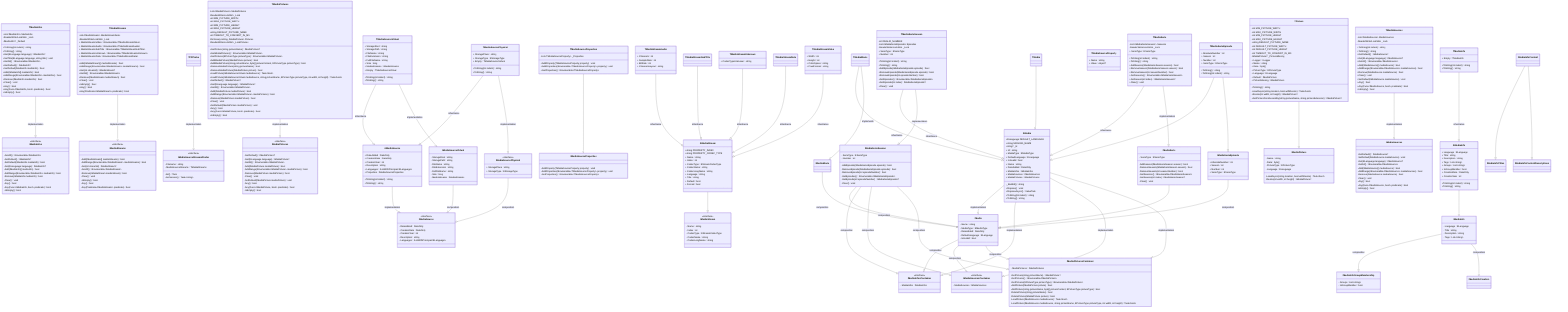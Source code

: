 classDiagram 
	
	class IMediaInfos  {
		<<interface>>
		-GetAll() IEnumerable~IMediaInfo~
		-GetDefault() IMediaInfo?
		-SetDefault(IMediaInfo mediaInfo) bool
		-Get(ELanguage language) IMediaInfo?
		-Add(IMediaInfo[] mediaInfo) bool
		-AddRange(IEnumerable~IMediaInfo~ mediaInfo) bool
		-Remove(IMediaInfo mediaInfo) bool
		-Clear() void
		-Any() bool
		-Any(Func~IMediaInfo&#44&#32bool~ predicate) bool
		-IsEmpty() bool
	}

	class TMediaInfos  {
		-List~IMediaInfo~ MediaInfos 
		-ReaderWriterLockSlim _Lock 
		-IMediaInfo? _Default 
		+ToString(int indent) string
		+ToString() string
		+Get(ELanguage language) IMediaInfo?
		+SetTitle(ELanguage language, string title) void
		+GetAll() IEnumerable~IMediaInfo~
		+GetDefault() IMediaInfo?
		+SetDefault(IMediaInfo mediaInfo) bool
		+Add(IMediaInfo[] mediaInfo) bool
		+AddRange(IEnumerable~IMediaInfo~ mediaInfos) bool
		+Remove(IMediaInfo mediaInfo) bool
		+Clear() void
		+Any() bool
		+Any(Func~IMediaInfo&#44&#32bool~ predicate) bool
		+IsEmpty() bool
	}
	
	class TMediaSources  {
		-List~IMediaSource~ MediaSources 
		-ReaderWriterLockSlim _Lock 
		+ToString(int indent) string
		+ToString() string
		+GetDefault() IMediaSource?
		+Get(ELanguage language) IMediaSource?
		+GetAll() IEnumerable~IMediaSource~
		+Add(IMediaSource[] mediaSource) bool
		+AddRange(IEnumerable~IMediaSource~ mediaSources) bool
		+Remove(IMediaSource mediaSource) bool
		+Clear() void
		+SetDefault(IMediaSource mediaSource) void
		+Any() bool
		+Any(Func~IMediaSource&#44&#32bool~ predicate) bool
		+IsEmpty() bool
	}
	
	class TMediaSourceProperties  {
		-List~TMediaSourceProperty~ _Properties 
		+AddProperty(TMediaSourceProperty property) void
		+AddProperties(IEnumerable~TMediaSourceProperty~ property) void
		+GetProperties() IEnumerable~TMediaSourceProperty~
	}
	
	class IMediaSource  {
		<<interface>>
		- DateAdded : DateOnly
		- CreationDate : DateOnly
		- CreationYear : int
		- Description : string
		- Languages : IListWithPrincipal~ELanguage~
	}
	class TMediaPictures  {
		-List~IMediaPicture~ MediaPictures 
		-ReaderWriterLockSlim _Lock 
		+int MIN_PICTURE_WIDTH 
		+int MAX_PICTURE_WIDTH 
		+int MIN_PICTURE_HEIGHT 
		+int MAX_PICTURE_HEIGHT 
		+string DEFAULT_PICTURE_NAME 
		+int TIMEOUT_TO_CONVERT_IN_MS 
		-Dictionary~string&#44&#32IMediaPicture~ Pictures 
		-ReaderWriterLockSlim _LockPictures 
		+GetPicture(string pictureName) IMediaPicture?
		+GetMediaPictures() IEnumerable~IMediaPicture~
		+GetPictures(EPictureType pictureType) IEnumerable~IMediaPicture~
		+AddMediaPicture(IMediaPicture picture) bool
		+AddMediaPicture(string pictureName, byte[] pictureContent, EPictureType pictureType) bool
		+RemoveMediaPicture(string pictureName) bool
		+RemoveMediaPicture(IMediaPicture picture) bool
		+LoadPicture(IMediaSourceVirtual mediaSource) Task~bool~
		+LoadPicture(IMediaSourceVirtual mediaSource, string pictureName, EPictureType pictureType, int width, int height) Task~bool~
		+GetDefault() IMediaPicture?
		+Get(ELanguage language) IMediaPicture?
		+GetAll() IEnumerable~IMediaPicture~
		+Add(IMediaPicture mediaPicture) bool
		+AddRange(IEnumerable~IMediaPicture~ mediaPictures) bool
		+Remove(IMediaPicture mediaPicture) bool
		+Clear() void
		+SetDefault(IMediaPicture mediaPicture) void
		+Any() bool
		+Any(Func~IMediaPicture&#44&#32bool~ predicate) bool
		+IsEmpty() bool
	}
	
	class IMediaInfosContainer  {
		<<interface>>
		- MediaInfos : IMediaInfos
	}

	class IMediaSourcesContainer  {
		<<interface>>
		- MediaSources : IMediaSources
	}
	class IMediaStreams  {
		<<interface>>
		-Add(IMediaStream[] mediaStreams) bool
		-AddRange(IEnumerable~IMediaStream~ mediaStreams) bool
		-Get(int streamId) IMediaStream?
		-GetAll() IEnumerable~IMediaStream~
		-Remove(IMediaStream mediaStream) bool
		-Clear() void
		-IsEmpty() bool
		-Any() bool
		-Any(Predicate~IMediaStream~ predicate) bool
	}
	
	class TMediaMovie  {
	}
	class TMediaStreamAudio  {
		+ Channels : int
		+ SampleRate : int
		+ BitRate : int
		+ ChannelsLayout : string
	}
	
	class TMediaStreamSubTitle  {
	}
	
	class IMediaSourceStreamsFinder  {
		<<interface>>
		- Filename : string
		- MediaSourceStreams : TMediaStreams
		-Init() Task
		-GetVersion() Task~string~
	}
	
	class IMediaPictures  {
		<<interface>>
		-GetDefault() IMediaPicture?
		-Get(ELanguage language) IMediaPicture?
		-GetAll() IEnumerable~IMediaPicture~
		-Add(IMediaPicture mediaPicture) bool
		-AddRange(IEnumerable~IMediaPicture~ mediaPicture) bool
		-Remove(IMediaPicture mediaPicture) bool
		-Clear() void
		-SetDefault(IMediaPicture mediaPicture) void
		-Any() bool
		-Any(Func~IMediaPicture&#44&#32bool~ predicate) bool
		-IsEmpty() bool
	}
	
	class IMediaMovie  {
	}
	class IMediaSourcePhysical  {
		<<interface>>
		+ StoragePlace : string
		+ StorageType : EStorageType
	}
	class IMediaStream  {
		<<interface>>
		- Name : string
		- Index : int
		- CodecType : EStreamCodecType
		- CodecName : string
		- CodecLongName : string
	}
	
	class TMediaStreamData  {
	}
	
	class IMediaSerieSeason  {
		- SerieType : ESerieType
		- Number : int
		-AddEpisode(IMediaSerieEpisode episode) bool
		-RemoveEpisode(IMediaSerieEpisode episode) bool
		-RemoveEpisode(int episodeNumber) bool
		-GetEpisodes() IEnumerable~IMediaSerieEpisode~
		-GetEpisode(int episodeNumber) IMediaSerieEpisode?
		-Clear() void
	}
	
	class IMediaSourceProperties  {
		-AddProperty(TMediaSourceProperty property) void
		-AddProperties(IEnumerable~TMediaSourceProperty~ property) void
		-GetProperties() IEnumerable~TMediaSourceProperty~
	}
	
	class AMediaSource  {
		+ DateAdded : DateOnly
		+ CreationDate : DateOnly
		+ CreationYear : int
		+ Description : string
		+ Languages : IListWithPrincipal~ELanguage~
		+ Properties : IMediaSourceProperties
		+ToString(int indent) string
		+ToString() string
	}
	
	class TMediaStreamUnknown  {
		+ CodecTypeUnknown : string
	}
	class IMediaSourceVirtual  {
		- StorageRoot : string
		- StoragePath : string
		- FileName : string
		- FileExtension : string
		- FullFileName : string
		- Size : long
		- MediaStreams : IMediaStreams
	}
	class TMediaSerie  {
		-List~IMediaSerieSeason~ Seasons 
		-ReaderWriterLockSlim _Lock 
		+ SerieType : ESerieType
		+ToString(int indent) string
		+ToString() string
		+AddSeason(IMediaSerieSeason season) bool
		+RemoveSeason(IMediaSerieSeason season) bool
		+RemoveSeason(int seasonNumber) bool
		+GetSeasons() IEnumerable~IMediaSerieSeason~
		+GetSeason(int index) IMediaSerieSeason?
		+Clear() void
	}
	class TMediaInfo  {
		+ Empty : TMediaInfo
		+ToString(int indent) string
		+ToString() string
	}
	
	class TMediaSerieSeason  {
		-int INVALID_NUMBER 
		-List~IMediaSerieEpisode~ Episodes 
		-ReaderWriterLockSlim _Lock 
		+ SerieType : ESerieType
		+ Number : int
		+ToString(int indent) string
		+ToString() string
		+AddEpisode(IMediaSerieEpisode episode) bool
		+RemoveEpisode(IMediaSerieEpisode episode) bool
		+RemoveEpisode(int episodeNumber) bool
		+GetEpisodes() IEnumerable~IMediaSerieEpisode~
		+GetEpisode(int index) IMediaSerieEpisode?
		+Clear() void
	}
	
	class IMedia  {
		- Name : string
		- MediaType : EMediaType
		- DateAdded : DateOnly
		- DefaultLanguage : ELanguage
		- IsInvalid : bool
	}
	class AMedia  {
		+ELanguage DEFAULT_LANGUAGE 
		+string MISSING_NAME 
		-string? _Id 
		+ Id : string
		+ MediaType : EMediaType
		+ DefaultLanguage : ELanguage
		+ IsInvalid : bool
		+ Name : string
		+ DateAdded : DateOnly
		+ MediaInfos : IMediaInfos
		+ MediaSources : IMediaSources
		+ MediaPictures : IMediaPictures
		-_BuildId() string
		+Dispose() void
		+DisposeAsync() ValueTask
		+ToString(int indent) string
		+ToString() string
	}

	class TMediaStreams  {
		-List~IMediaStream~ MediaStreamItems 
		-ReaderWriterLockSlim _Lock 
		+ MediaStreamsVideo : IEnumerable~TMediaStreamVideo~
		+ MediaStreamsAudio : IEnumerable~TMediaStreamAudio~
		+ MediaStreamsSubTitle : IEnumerable~TMediaStreamSubTitle~
		+ MediaStreamsUnknown : IEnumerable~TMediaStreamUnknown~
		+ MediaStreamsData : IEnumerable~TMediaStreamData~
		+Add(IMediaStream[] mediaStreams) bool
		+AddRange(IEnumerable~IMediaStream~ mediaStreams) bool
		+Get(int streamId) IMediaStream?
		+GetAll() IEnumerable~IMediaStream~
		+Remove(IMediaStream mediaStream) bool
		+Clear() void
		+IsEmpty() bool
		+Any() bool
		+Any(Predicate~IMediaStream~ predicate) bool
	}
	class IMediaPicturesContainer  {
		- MediaPictures : IMediaPictures
		-GetPicture(string pictureName) IMediaPicture?
		-GetPictures() IEnumerable~IMediaPicture~
		-GetPictures(EPictureType pictureType) IEnumerable~IMediaPicture~
		-AddPicture(IMediaPicture picture) bool
		-AddPicture(string pictureName, byte[] pictureContent, EPictureType pictureType) bool
		-DeletePicture(string pictureName) bool
		-DeletePicture(IMediaPicture picture) bool
		-LoadPicture(IMediaSource mediaSource) Task~bool~
		-LoadPicture(IMediaSource mediaSource, string pictureName, EPictureType pictureType, int width, int height) Task~bool~
	}
	
	class TMediaSourcePhysical  {
		+ StoragePlace : string
		+ StorageType : EStorageType
		+ Empty : TMediaSourceVirtual
		+ToString(int indent) string
		+ToString() string
	}
	
	
	
	class IMediaSerie  {
		- SerieType : ESerieType
		-AddSeason(IMediaSerieSeason season) bool
		-RemoveSeason(IMediaSerieSeason season) bool
		-RemoveSeason(int seasonNumber) bool
		-GetSeasons() IEnumerable~IMediaSerieSeason~
		-GetSeason(int index) IMediaSerieSeason?
		-Clear() void
	}
	
	class TPicture  {
		+int MIN_PICTURE_WIDTH 
		+int MAX_PICTURE_WIDTH 
		+int MIN_PICTURE_HEIGHT 
		+int MAX_PICTURE_HEIGHT 
		+string DEFAULT_PICTURE_NAME 
		+int DEFAULT_PICTURE_WIDTH 
		+int DEFAULT_PICTURE_HEIGHT 
		+int TIMEOUT_TO_CONVERT_IN_MS 
		-IMediaPicture? _PictureMissing 
		+ Logger : ILogger
		+ Name : string
		+ Data : byte[]
		+ PictureType : EPictureType
		+ Language : ELanguage
		+ Default : IMediaPicture
		+ PictureMissing : IMediaPicture
		+ToString() string
		+LoadAsync(string location, bool withResize) Task~bool~
		+Resize(int width, int height) IMediaPicture?
		+GetPictureFromAssembly(string pictureName, string pictureExtension) IMediaPicture?
	}
	
	class AMediaInfo  {
		+ Language : ELanguage
		+ Title : string
		+ Description : string
		+ Tags : List~string~
		+ Groups : List~string~
		+ IsGroupMember : bool
		+ CreationDate : DateOnly
		+ CreationYear : int
		+ToString(int indent) string
		+ToString() string
	}
	class AMediaStream  {
		+string PROPERTY_INDEX 
		+string PROPERTY_CODEC_TYPE 
		+ Name : string
		+ Index : int
		+ CodecType : EStreamCodecType
		+ CodecName : string
		+ CodecLongName : string
		+ Language : string
		+ Title : string
		+ Default : bool
		+ Forced : bool
	}
	
	class TMediaSourceProperty  {
		+ Name : string
		+ Value : object?
	}
	
	class IMediaPicture  {
		- Name : string
		- Data : byte[]
		- PictureType : EPictureType
		- Language : ELanguage
		-LoadAsync(string location, bool withResize) Task~bool~
		-Resize(int width, int height) IMediaPicture?
	}
	class TMediaStreamVideo  {
		+ Width : int
		+ Height : int
		+ ColorSpace : string
		+ PixelFormat : string
	}
	class IMediaInfoGroupMembership  {
		- Groups : List~string~
		- IsGroupMember : bool
	}
	
	class TMediaSourceVirtual  {
		+ StorageRoot : string
		+ StoragePath : string
		+ FileName : string
		+ FileExtension : string
		+ FullFileName : string
		+ Size : long
		+ MediaStreams : IMediaStreams
		+ Empty : TMediaSourceVirtual
		+ToString(int indent) string
		+ToString() string
	}
	
	class IMediaInfo  {
		- Language : ELanguage
		- Title : string
		- Description : string
		- Tags : List~string~
	}
	
	class IMediaSources  {
		-GetDefault() IMediaSource?
		-SetDefault(IMediaSource mediaSource) void
		-Get(ELanguage language) IMediaSource?
		-GetAll() IEnumerable~IMediaSource~
		-Add(IMediaSource[] mediaSource) bool
		-AddRange(IEnumerable~IMediaSource~ mediaSources) bool
		-Remove(IMediaSource mediaSource) bool
		-Clear() void
		-Any() bool
		-Any(Func~IMediaSource&#44&#32bool~ predicate) bool
		-IsEmpty() bool
	}
	class TMediaSerieEpisode  {
		+ AbsoluteNumber : int
		+ Season : int
		+ Number : int
		+ SerieType : ESerieType
		+ToString() string
		+ToString(int indent) string
	}
	class IMediaSerieEpisode  {
		+ AbsoluteNumber : int
		+ Season : int
		+ Number : int
		+ SerieType : ESerieType
	}
	
	TFFProbe --|> IMediaSourceStreamsFinder : implementation

	AMedia --|> IMedia : implementation
	AMedia --|> IMediaInfosContainer : implementation
	AMedia --|> IMediaSourcesContainer: implementation
	AMedia --|> IMediaPicturesContainer: implementation

	TMediaSources --|> IMediaSources : implementation
	TMediaSourceProperties --|> IMediaSourceProperties
	
	TMediaPictures --|> IMediaPictures : implementation

	IMediaInfoContent --|> IMediaInfoTitles
	IMediaInfoContent --|> IMediaInfoContentDescriptions
	
	TMediaInfo --|> AMediaInfo : inheritance
	TMediaMovie --|> AMedia : inheritance
	TMediaMovie --|> IMediaMovie : implements
	
	TMediaStreams --|> IMediaStreams : implementation

	TMediaStreamAudio --|> AMediaStream : inheritance
	TMediaStreamSubTitle --|> AMediaStream : inheritance
	TMediaStreamUnknown --|> AMediaStream : inheritance
	TMediaStreamData --|> AMediaStream	: inheritance
	TMediaStreamVideo --|> AMediaStream : inheritance

	TMediaInfos --|> IMediaInfos : implementation
	IMediaInfo --|> IMediaInfoGroupMembership : composition
	IMediaInfo --|> IMediaInfoCreation : composition
	
	IMediaMovie --|> IMedia : composition
	
	IMediaSerie --|> IMedia

	IMediaSerieSeason --|> IMedia	: composition
	IMediaSerieSeason --|> IMediaInfosContainer : composition
	IMediaSerieSeason --|> IMediaSourcesContainer : composition
	IMediaSerieSeason --|> IMediaPicturesContainer : composition
	TMediaSerieSeason --|> AMedia : inheritance
	TMediaSerieSeason --|> IMediaSerieSeason : implementation
	
	IMediaSerieEpisode --|> IMedia : composition
	TMediaSerieEpisode --|> AMedia
	TMediaSerieEpisode --|> IMediaSerieEpisode
	
	AMediaSource --|> IMediaSource : implementation
	
	IMediaSourceVirtual --|> IMediaSource : composition
	TMediaSourceVirtual --|> AMediaSource : inheritance
	TMediaSourceVirtual --|> IMediaSourceVirtual : implementation
	
	IMediaSourcePhysical --|> IMediaSource : composition
	TMediaSourcePhysical --|> AMediaSource : inheritance
	TMediaSourcePhysical --|> IMediaSourcePhysical : implementation

	TMediaSerie --|> AMedia : inheritance
	TMediaSerie --|> IMediaSerie : implementation

	
	IMedia --|> IMediaInfosContainer : composition
	IMedia --|> IMediaSourcesContainer : composition
	IMedia --|> IMediaPicturesContainer : composition

	
	TPicture --|> IMediaPicture
	AMediaInfo --|> IMediaInfo
	AMediaStream --|> IMediaStream
	
	
	
	
	TMedia --|> AMedia